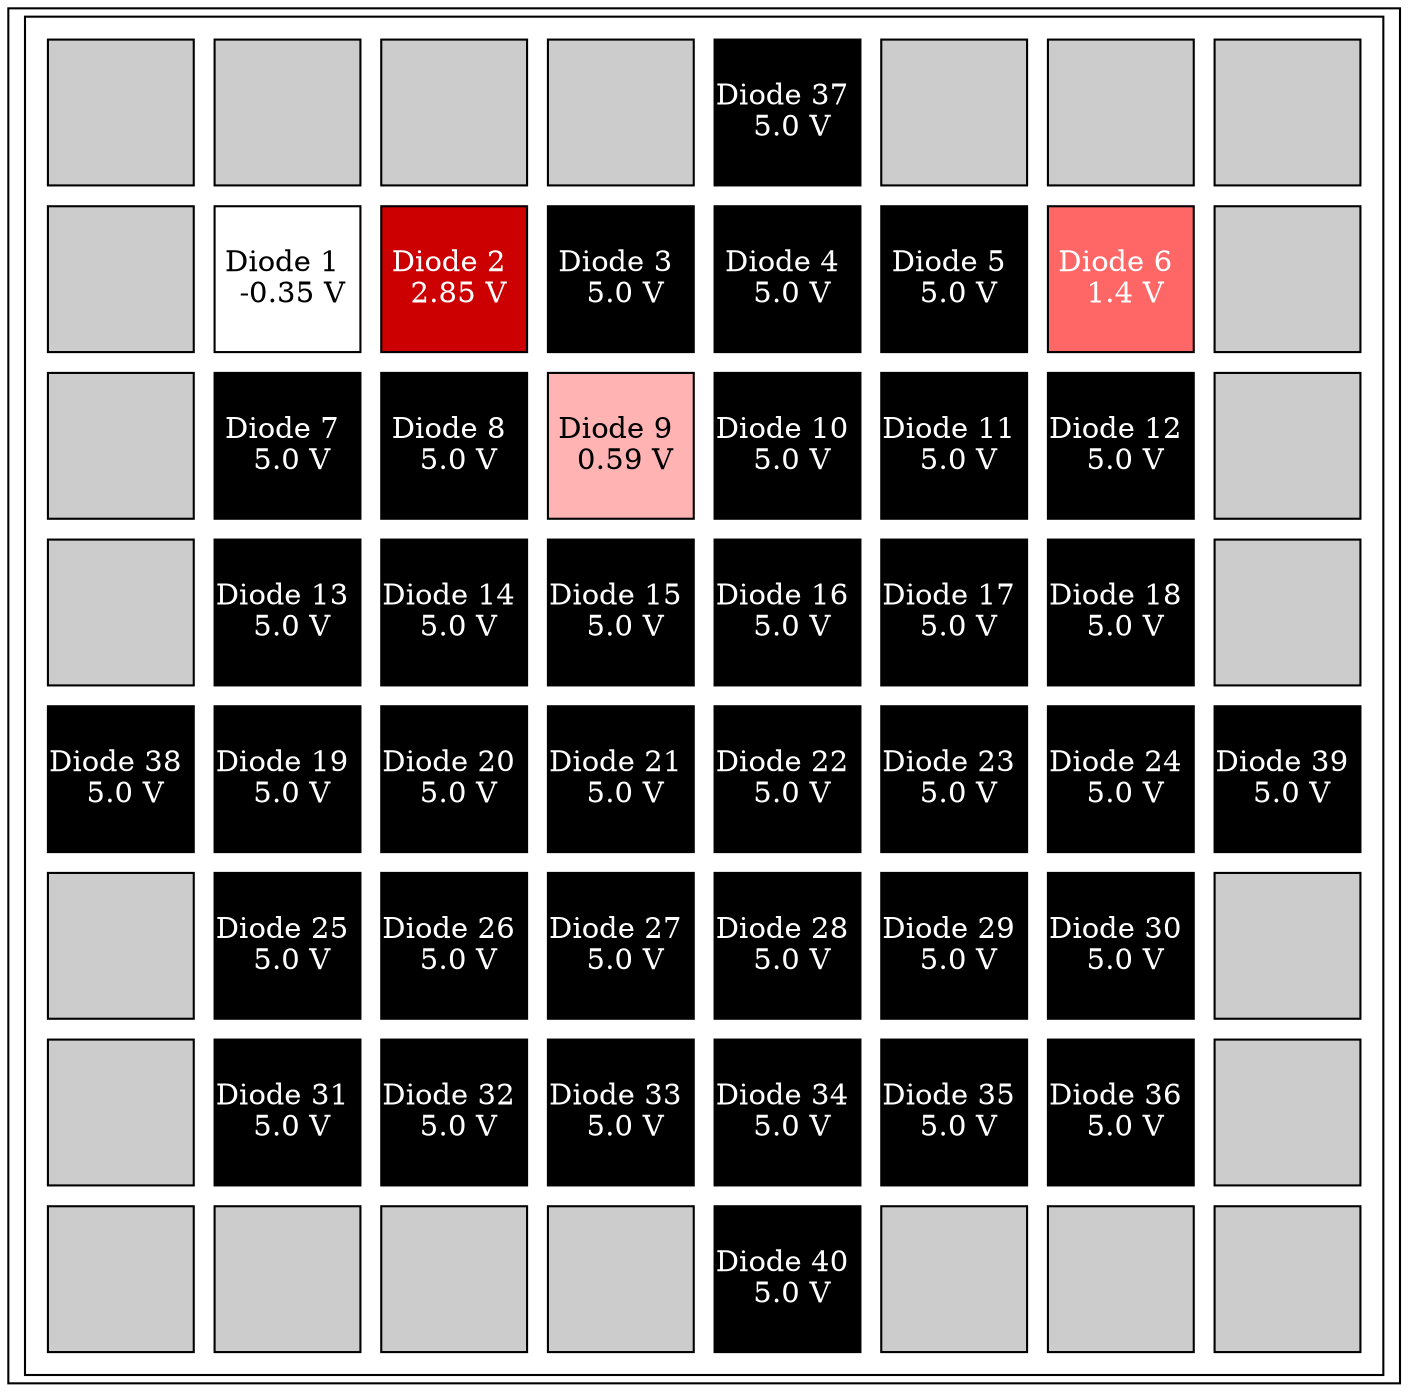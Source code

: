 graph array_table {
	node [shape=rectangle]
	"Diode Array" [label=<<TABLE cellspacing="10">
    <TR>
        <TD bgcolor="#cccccc" fixedsize="true" width="70" height="70"></TD>

        <TD bgcolor="#cccccc" fixedsize="true" width="70" height="70"></TD>

        <TD bgcolor="#cccccc" fixedsize="true" width="70" height="70"></TD>

        <TD bgcolor="#cccccc" fixedsize="true" width="70" height="70"></TD>

        <TD bgcolor="#000000" fixedsize="true" width="70"
        height="70"><FONT COLOR="white">Diode 37 <BR align="center" /> 5.0 V</FONT></TD>

        <TD bgcolor="#cccccc" fixedsize="true" width="70" height="70"></TD>

        <TD bgcolor="#cccccc" fixedsize="true" width="70" height="70"></TD>

        <TD bgcolor="#cccccc" fixedsize="true" width="70" height="70"></TD>
    </TR>


    <TR>
        <TD bgcolor="#cccccc" fixedsize="true" width="70" height="70"></TD>

        <TD bgcolor="#ffffff" fixedsize="true" width="70"
        height="70"><FONT COLOR="black">Diode 1 <BR align="center" /> -0.35 V</FONT></TD>

        <TD bgcolor="#cc0000" fixedsize="true" width="70"
        height="70"><FONT COLOR="white">Diode 2 <BR align="center" /> 2.85 V</FONT></TD>

        <TD bgcolor="#000000" fixedsize="true" width="70"
        height="70"><FONT COLOR="white">Diode 3 <BR align="center" /> 5.0 V</FONT></TD>

        <TD bgcolor="#000000" fixedsize="true" width="70"
        height="70"><FONT COLOR="white">Diode 4 <BR align="center" /> 5.0 V</FONT></TD>

        <TD bgcolor="#000000" fixedsize="true" width="70"
        height="70"><FONT COLOR="white">Diode 5 <BR align="center" /> 5.0 V</FONT></TD>

        <TD bgcolor="#ff6666" fixedsize="true" width="70"
        height="70"><FONT COLOR="white">Diode 6 <BR align="center" /> 1.4 V</FONT></TD>

        <TD bgcolor="#cccccc" fixedsize="true" width="70" height="70"></TD>
    </TR>


    <TR>
        <TD bgcolor="#cccccc" fixedsize="true" width="70" height="70"></TD>

        <TD bgcolor="#000000" fixedsize="true" width="70"
        height="70"><FONT COLOR="white">Diode 7 <BR align="center" /> 5.0 V</FONT></TD>

        <TD bgcolor="#000000" fixedsize="true" width="70"
        height="70"><FONT COLOR="white">Diode 8 <BR align="center" /> 5.0 V</FONT></TD>

        <TD bgcolor="#ffb3b3" fixedsize="true" width="70"
        height="70"><FONT COLOR="black">Diode 9 <BR align="center" /> 0.59 V</FONT></TD>

        <TD bgcolor="#000000" fixedsize="true" width="70"
        height="70"><FONT COLOR="white">Diode 10 <BR align="center" /> 5.0 V</FONT></TD>

        <TD bgcolor="#000000" fixedsize="true" width="70"
        height="70"><FONT COLOR="white">Diode 11 <BR align="center" /> 5.0 V</FONT></TD>

        <TD bgcolor="#000000" fixedsize="true" width="70"
        height="70"><FONT COLOR="white">Diode 12 <BR align="center" /> 5.0 V</FONT></TD>

        <TD bgcolor="#cccccc" fixedsize="true" width="70" height="70"></TD>
    </TR>


    <TR>
        <TD bgcolor="#cccccc" fixedsize="true" width="70" height="70"></TD>

        <TD bgcolor="#000000" fixedsize="true" width="70"
        height="70"><FONT COLOR="white">Diode 13 <BR align="center" /> 5.0 V</FONT></TD>

        <TD bgcolor="#000000" fixedsize="true" width="70"
        height="70"><FONT COLOR="white">Diode 14 <BR align="center" /> 5.0 V</FONT></TD>

        <TD bgcolor="#000000" fixedsize="true" width="70"
        height="70"><FONT COLOR="white">Diode 15 <BR align="center" /> 5.0 V</FONT></TD>

        <TD bgcolor="#000000" fixedsize="true" width="70"
        height="70"><FONT COLOR="white">Diode 16 <BR align="center" /> 5.0 V</FONT></TD>

        <TD bgcolor="#000000" fixedsize="true" width="70"
        height="70"><FONT COLOR="white">Diode 17 <BR align="center" /> 5.0 V</FONT></TD>

        <TD bgcolor="#000000" fixedsize="true" width="70"
        height="70"><FONT COLOR="white">Diode 18 <BR align="center" /> 5.0 V</FONT></TD>

        <TD bgcolor="#cccccc" fixedsize="true" width="70" height="70"></TD>
    </TR>


    <TR>
        <TD bgcolor="#000000" fixedsize="true" width="70"
        height="70"><FONT COLOR="white">Diode 38 <BR align="center" /> 5.0 V</FONT></TD>

        <TD bgcolor="#000000" fixedsize="true" width="70"
        height="70"><FONT COLOR="white">Diode 19 <BR align="center" /> 5.0 V</FONT></TD>

        <TD bgcolor="#000000" fixedsize="true" width="70"
        height="70"><FONT COLOR="white">Diode 20 <BR align="center" /> 5.0 V</FONT></TD>

        <TD bgcolor="#000000" fixedsize="true" width="70"
        height="70"><FONT COLOR="white">Diode 21 <BR align="center" /> 5.0 V</FONT></TD>

        <TD bgcolor="#000000" fixedsize="true" width="70"
        height="70"><FONT COLOR="white">Diode 22 <BR align="center" /> 5.0 V</FONT></TD>

        <TD bgcolor="#000000" fixedsize="true" width="70"
        height="70"><FONT COLOR="white">Diode 23 <BR align="center" /> 5.0 V</FONT></TD>

        <TD bgcolor="#000000" fixedsize="true" width="70"
        height="70"><FONT COLOR="white">Diode 24 <BR align="center" /> 5.0 V</FONT></TD>

        <TD bgcolor="#000000" fixedsize="true" width="70"
        height="70"><FONT COLOR="white">Diode 39 <BR align="center" /> 5.0 V</FONT></TD>
    </TR>


    <TR>
        <TD bgcolor="#cccccc" fixedsize="true" width="70" height="70"></TD>

        <TD bgcolor="#000000" fixedsize="true" width="70"
        height="70"><FONT COLOR="white">Diode 25 <BR align="center" /> 5.0 V</FONT></TD>

        <TD bgcolor="#000000" fixedsize="true" width="70"
        height="70"><FONT COLOR="white">Diode 26 <BR align="center" /> 5.0 V</FONT></TD>

        <TD bgcolor="#000000" fixedsize="true" width="70"
        height="70"><FONT COLOR="white">Diode 27 <BR align="center" /> 5.0 V</FONT></TD>

        <TD bgcolor="#000000" fixedsize="true" width="70"
        height="70"><FONT COLOR="white">Diode 28 <BR align="center" /> 5.0 V</FONT></TD>

        <TD bgcolor="#000000" fixedsize="true" width="70"
        height="70"><FONT COLOR="white">Diode 29 <BR align="center" /> 5.0 V</FONT></TD>

        <TD bgcolor="#000000" fixedsize="true" width="70"
        height="70"><FONT COLOR="white">Diode 30 <BR align="center" /> 5.0 V</FONT></TD>

        <TD bgcolor="#cccccc" fixedsize="true" width="70" height="70"></TD>
    </TR>


    <TR>
        <TD bgcolor="#cccccc" fixedsize="true" width="70" height="70"></TD>

        <TD bgcolor="#000000" fixedsize="true" width="70"
        height="70"><FONT COLOR="white">Diode 31 <BR align="center" /> 5.0 V</FONT></TD>

        <TD bgcolor="#000000" fixedsize="true" width="70"
        height="70"><FONT COLOR="white">Diode 32 <BR align="center" /> 5.0 V</FONT></TD>

        <TD bgcolor="#000000" fixedsize="true" width="70"
        height="70"><FONT COLOR="white">Diode 33 <BR align="center" /> 5.0 V</FONT></TD>

        <TD bgcolor="#000000" fixedsize="true" width="70"
        height="70"><FONT COLOR="white">Diode 34 <BR align="center" /> 5.0 V</FONT></TD>

        <TD bgcolor="#000000" fixedsize="true" width="70"
        height="70"><FONT COLOR="white">Diode 35 <BR align="center" /> 5.0 V</FONT></TD>

        <TD bgcolor="#000000" fixedsize="true" width="70"
        height="70"><FONT COLOR="white">Diode 36 <BR align="center" /> 5.0 V</FONT></TD>

        <TD bgcolor="#cccccc" fixedsize="true" width="70" height="70"></TD>
    </TR>


    <TR>
        <TD bgcolor="#cccccc" fixedsize="true" width="70" height="70"></TD>

        <TD bgcolor="#cccccc" fixedsize="true" width="70" height="70"></TD>

        <TD bgcolor="#cccccc" fixedsize="true" width="70" height="70"></TD>

        <TD bgcolor="#cccccc" fixedsize="true" width="70" height="70"></TD>

        <TD bgcolor="#000000" fixedsize="true" width="70"
        height="70"><FONT COLOR="white">Diode 40 <BR align="center" /> 5.0 V</FONT></TD>

        <TD bgcolor="#cccccc" fixedsize="true" width="70" height="70"></TD>

        <TD bgcolor="#cccccc" fixedsize="true" width="70" height="70"></TD>

        <TD bgcolor="#cccccc" fixedsize="true" width="70" height="70"></TD>
    </TR>
</TABLE>>]
}
